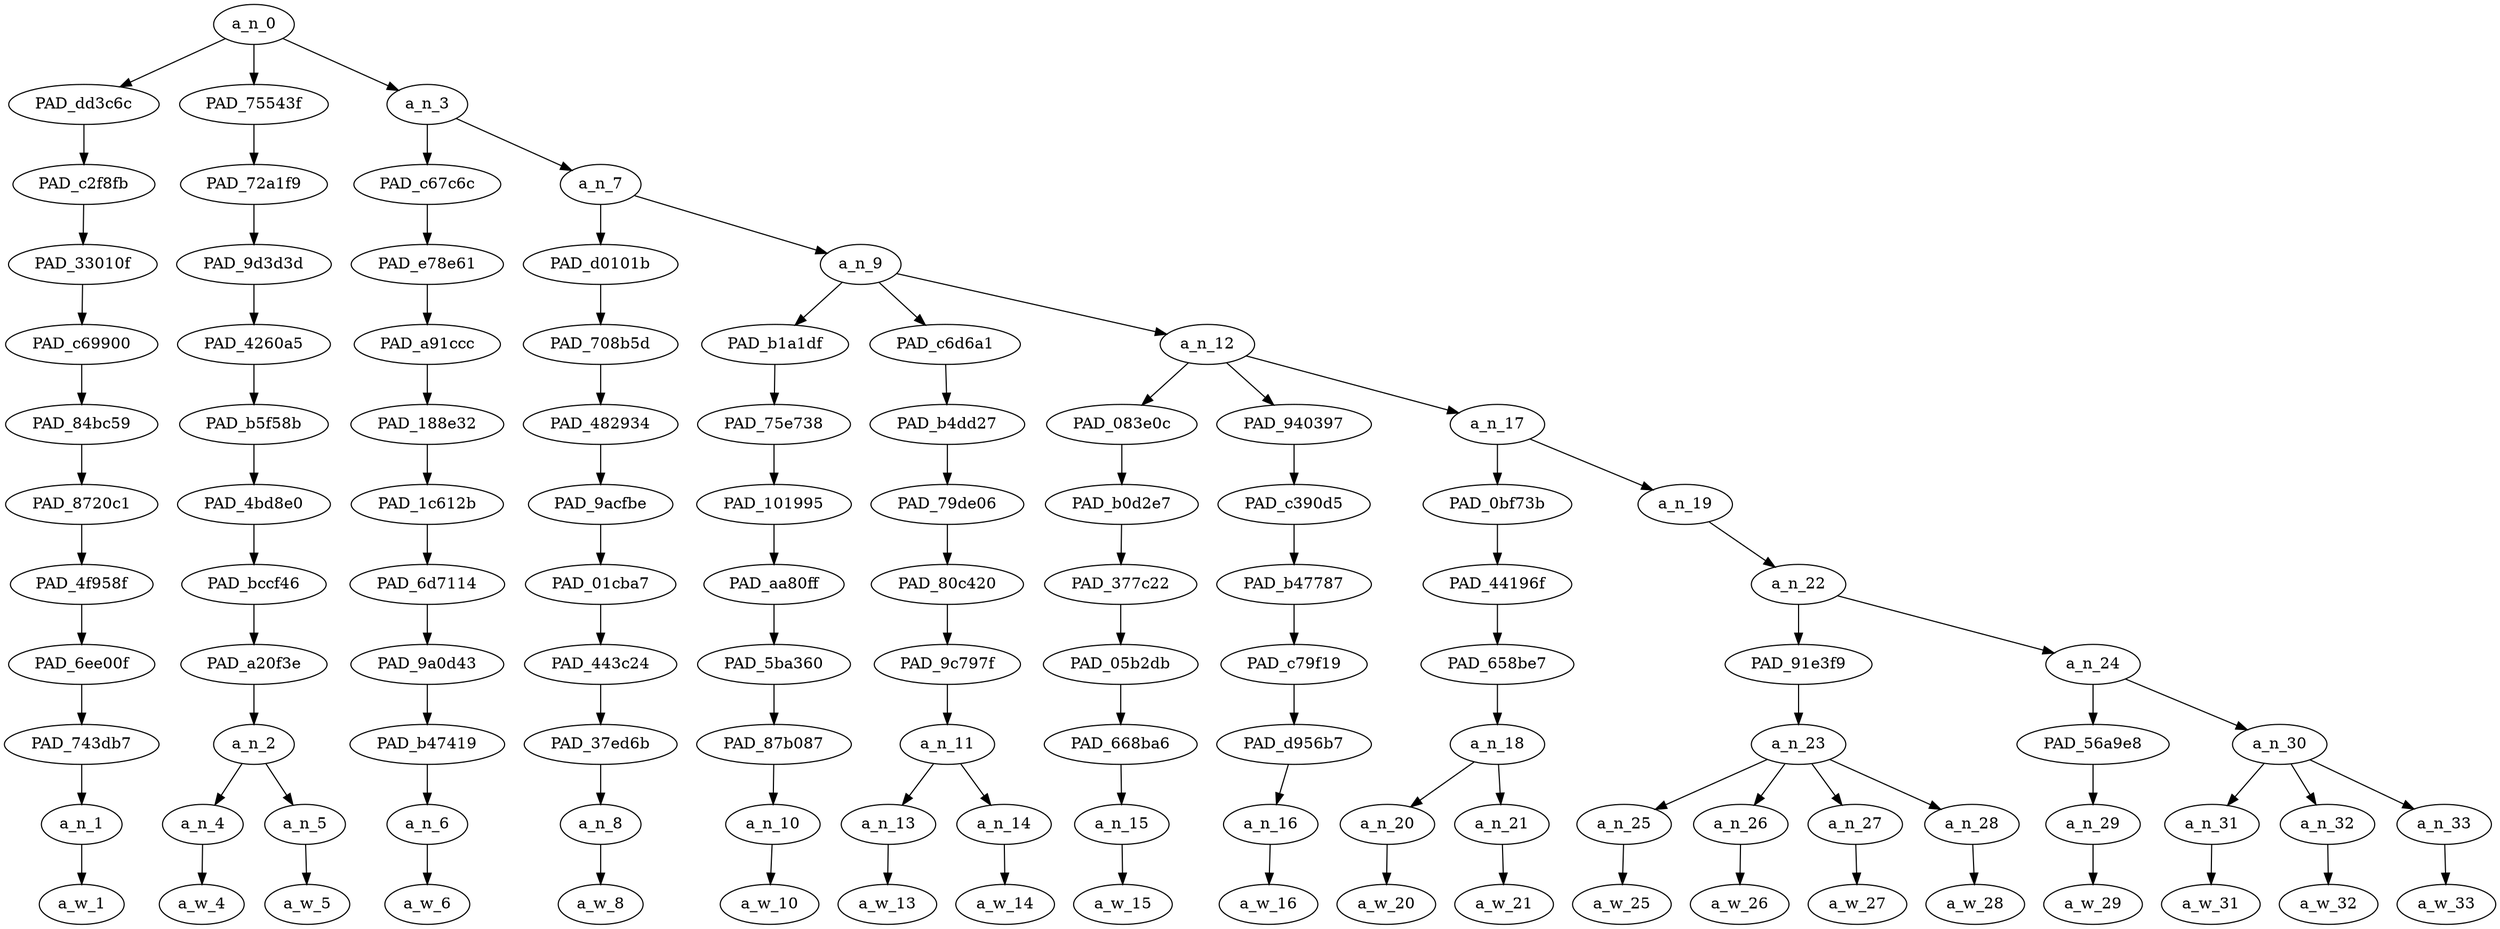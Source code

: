strict digraph "" {
	a_n_0	[div_dir=1,
		index=0,
		level=11,
		pos="1.9293981481481481,11!",
		text_span="[0, 1, 2, 3, 4, 5, 6, 7, 8, 9, 10, 11, 12, 13, 14, 15, 16, 17, 18, 19]",
		value=0.99999999];
	PAD_dd3c6c	[div_dir=1,
		index=0,
		level=10,
		pos="0.0,10!",
		text_span="[0]",
		value=0.10299410];
	a_n_0 -> PAD_dd3c6c;
	PAD_75543f	[div_dir=1,
		index=1,
		level=10,
		pos="1.5,10!",
		text_span="[1, 2]",
		value=0.15021084];
	a_n_0 -> PAD_75543f;
	a_n_3	[div_dir=1,
		index=2,
		level=10,
		pos="4.288194444444445,10!",
		text_span="[3, 4, 5, 6, 7, 8, 9, 10, 11, 12, 13, 14, 15, 16, 17, 18, 19]",
		value=0.74558385];
	a_n_0 -> a_n_3;
	PAD_c2f8fb	[div_dir=1,
		index=0,
		level=9,
		pos="0.0,9!",
		text_span="[0]",
		value=0.10299410];
	PAD_dd3c6c -> PAD_c2f8fb;
	PAD_33010f	[div_dir=1,
		index=0,
		level=8,
		pos="0.0,8!",
		text_span="[0]",
		value=0.10299410];
	PAD_c2f8fb -> PAD_33010f;
	PAD_c69900	[div_dir=1,
		index=0,
		level=7,
		pos="0.0,7!",
		text_span="[0]",
		value=0.10299410];
	PAD_33010f -> PAD_c69900;
	PAD_84bc59	[div_dir=1,
		index=0,
		level=6,
		pos="0.0,6!",
		text_span="[0]",
		value=0.10299410];
	PAD_c69900 -> PAD_84bc59;
	PAD_8720c1	[div_dir=1,
		index=0,
		level=5,
		pos="0.0,5!",
		text_span="[0]",
		value=0.10299410];
	PAD_84bc59 -> PAD_8720c1;
	PAD_4f958f	[div_dir=1,
		index=0,
		level=4,
		pos="0.0,4!",
		text_span="[0]",
		value=0.10299410];
	PAD_8720c1 -> PAD_4f958f;
	PAD_6ee00f	[div_dir=1,
		index=0,
		level=3,
		pos="0.0,3!",
		text_span="[0]",
		value=0.10299410];
	PAD_4f958f -> PAD_6ee00f;
	PAD_743db7	[div_dir=1,
		index=0,
		level=2,
		pos="0.0,2!",
		text_span="[0]",
		value=0.10299410];
	PAD_6ee00f -> PAD_743db7;
	a_n_1	[div_dir=1,
		index=0,
		level=1,
		pos="0.0,1!",
		text_span="[0]",
		value=0.10299410];
	PAD_743db7 -> a_n_1;
	a_w_1	[div_dir=0,
		index=0,
		level=0,
		pos="0,0!",
		text_span="[0]",
		value=kikes];
	a_n_1 -> a_w_1;
	PAD_72a1f9	[div_dir=1,
		index=1,
		level=9,
		pos="1.5,9!",
		text_span="[1, 2]",
		value=0.15021084];
	PAD_75543f -> PAD_72a1f9;
	PAD_9d3d3d	[div_dir=1,
		index=1,
		level=8,
		pos="1.5,8!",
		text_span="[1, 2]",
		value=0.15021084];
	PAD_72a1f9 -> PAD_9d3d3d;
	PAD_4260a5	[div_dir=1,
		index=1,
		level=7,
		pos="1.5,7!",
		text_span="[1, 2]",
		value=0.15021084];
	PAD_9d3d3d -> PAD_4260a5;
	PAD_b5f58b	[div_dir=1,
		index=1,
		level=6,
		pos="1.5,6!",
		text_span="[1, 2]",
		value=0.15021084];
	PAD_4260a5 -> PAD_b5f58b;
	PAD_4bd8e0	[div_dir=1,
		index=1,
		level=5,
		pos="1.5,5!",
		text_span="[1, 2]",
		value=0.15021084];
	PAD_b5f58b -> PAD_4bd8e0;
	PAD_bccf46	[div_dir=1,
		index=1,
		level=4,
		pos="1.5,4!",
		text_span="[1, 2]",
		value=0.15021084];
	PAD_4bd8e0 -> PAD_bccf46;
	PAD_a20f3e	[div_dir=1,
		index=1,
		level=3,
		pos="1.5,3!",
		text_span="[1, 2]",
		value=0.15021084];
	PAD_bccf46 -> PAD_a20f3e;
	a_n_2	[div_dir=1,
		index=1,
		level=2,
		pos="1.5,2!",
		text_span="[1, 2]",
		value=0.15021084];
	PAD_a20f3e -> a_n_2;
	a_n_4	[div_dir=1,
		index=1,
		level=1,
		pos="1.0,1!",
		text_span="[1]",
		value=0.04020655];
	a_n_2 -> a_n_4;
	a_n_5	[div_dir=1,
		index=2,
		level=1,
		pos="2.0,1!",
		text_span="[2]",
		value=0.10958545];
	a_n_2 -> a_n_5;
	a_w_4	[div_dir=0,
		index=1,
		level=0,
		pos="1,0!",
		text_span="[1]",
		value=like];
	a_n_4 -> a_w_4;
	a_w_5	[div_dir=0,
		index=2,
		level=0,
		pos="2,0!",
		text_span="[2]",
		value=faggots];
	a_n_5 -> a_w_5;
	PAD_c67c6c	[div_dir=1,
		index=2,
		level=9,
		pos="3.0,9!",
		text_span="[3]",
		value=0.02577428];
	a_n_3 -> PAD_c67c6c;
	a_n_7	[div_dir=1,
		index=3,
		level=9,
		pos="5.576388888888889,9!",
		text_span="[4, 5, 6, 7, 8, 9, 10, 11, 12, 13, 14, 15, 16, 17, 18, 19]",
		value=0.71882051];
	a_n_3 -> a_n_7;
	PAD_e78e61	[div_dir=1,
		index=2,
		level=8,
		pos="3.0,8!",
		text_span="[3]",
		value=0.02577428];
	PAD_c67c6c -> PAD_e78e61;
	PAD_a91ccc	[div_dir=1,
		index=2,
		level=7,
		pos="3.0,7!",
		text_span="[3]",
		value=0.02577428];
	PAD_e78e61 -> PAD_a91ccc;
	PAD_188e32	[div_dir=1,
		index=2,
		level=6,
		pos="3.0,6!",
		text_span="[3]",
		value=0.02577428];
	PAD_a91ccc -> PAD_188e32;
	PAD_1c612b	[div_dir=1,
		index=2,
		level=5,
		pos="3.0,5!",
		text_span="[3]",
		value=0.02577428];
	PAD_188e32 -> PAD_1c612b;
	PAD_6d7114	[div_dir=1,
		index=2,
		level=4,
		pos="3.0,4!",
		text_span="[3]",
		value=0.02577428];
	PAD_1c612b -> PAD_6d7114;
	PAD_9a0d43	[div_dir=1,
		index=2,
		level=3,
		pos="3.0,3!",
		text_span="[3]",
		value=0.02577428];
	PAD_6d7114 -> PAD_9a0d43;
	PAD_b47419	[div_dir=1,
		index=2,
		level=2,
		pos="3.0,2!",
		text_span="[3]",
		value=0.02577428];
	PAD_9a0d43 -> PAD_b47419;
	a_n_6	[div_dir=1,
		index=3,
		level=1,
		pos="3.0,1!",
		text_span="[3]",
		value=0.02577428];
	PAD_b47419 -> a_n_6;
	a_w_6	[div_dir=0,
		index=3,
		level=0,
		pos="3,0!",
		text_span="[3]",
		value=because];
	a_n_6 -> a_w_6;
	PAD_d0101b	[div_dir=1,
		index=3,
		level=8,
		pos="4.0,8!",
		text_span="[4]",
		value=0.02661287];
	a_n_7 -> PAD_d0101b;
	a_n_9	[div_dir=1,
		index=4,
		level=8,
		pos="7.152777777777779,8!",
		text_span="[5, 6, 7, 8, 9, 10, 11, 12, 13, 14, 15, 16, 17, 18, 19]",
		value=0.69120591];
	a_n_7 -> a_n_9;
	PAD_708b5d	[div_dir=1,
		index=3,
		level=7,
		pos="4.0,7!",
		text_span="[4]",
		value=0.02661287];
	PAD_d0101b -> PAD_708b5d;
	PAD_482934	[div_dir=1,
		index=3,
		level=6,
		pos="4.0,6!",
		text_span="[4]",
		value=0.02661287];
	PAD_708b5d -> PAD_482934;
	PAD_9acfbe	[div_dir=1,
		index=3,
		level=5,
		pos="4.0,5!",
		text_span="[4]",
		value=0.02661287];
	PAD_482934 -> PAD_9acfbe;
	PAD_01cba7	[div_dir=1,
		index=3,
		level=4,
		pos="4.0,4!",
		text_span="[4]",
		value=0.02661287];
	PAD_9acfbe -> PAD_01cba7;
	PAD_443c24	[div_dir=1,
		index=3,
		level=3,
		pos="4.0,3!",
		text_span="[4]",
		value=0.02661287];
	PAD_01cba7 -> PAD_443c24;
	PAD_37ed6b	[div_dir=1,
		index=3,
		level=2,
		pos="4.0,2!",
		text_span="[4]",
		value=0.02661287];
	PAD_443c24 -> PAD_37ed6b;
	a_n_8	[div_dir=1,
		index=4,
		level=1,
		pos="4.0,1!",
		text_span="[4]",
		value=0.02661287];
	PAD_37ed6b -> a_n_8;
	a_w_8	[div_dir=0,
		index=4,
		level=0,
		pos="4,0!",
		text_span="[4]",
		value=they];
	a_n_8 -> a_w_8;
	PAD_b1a1df	[div_dir=1,
		index=4,
		level=7,
		pos="5.0,7!",
		text_span="[5]",
		value=0.02262450];
	a_n_9 -> PAD_b1a1df;
	PAD_c6d6a1	[div_dir=1,
		index=5,
		level=7,
		pos="6.5,7!",
		text_span="[6, 7]",
		value=0.05937901];
	a_n_9 -> PAD_c6d6a1;
	a_n_12	[div_dir=1,
		index=6,
		level=7,
		pos="9.958333333333334,7!",
		text_span="[8, 9, 10, 11, 12, 13, 14, 15, 16, 17, 18, 19]",
		value=0.60824035];
	a_n_9 -> a_n_12;
	PAD_75e738	[div_dir=1,
		index=4,
		level=6,
		pos="5.0,6!",
		text_span="[5]",
		value=0.02262450];
	PAD_b1a1df -> PAD_75e738;
	PAD_101995	[div_dir=1,
		index=4,
		level=5,
		pos="5.0,5!",
		text_span="[5]",
		value=0.02262450];
	PAD_75e738 -> PAD_101995;
	PAD_aa80ff	[div_dir=1,
		index=4,
		level=4,
		pos="5.0,4!",
		text_span="[5]",
		value=0.02262450];
	PAD_101995 -> PAD_aa80ff;
	PAD_5ba360	[div_dir=1,
		index=4,
		level=3,
		pos="5.0,3!",
		text_span="[5]",
		value=0.02262450];
	PAD_aa80ff -> PAD_5ba360;
	PAD_87b087	[div_dir=1,
		index=4,
		level=2,
		pos="5.0,2!",
		text_span="[5]",
		value=0.02262450];
	PAD_5ba360 -> PAD_87b087;
	a_n_10	[div_dir=1,
		index=5,
		level=1,
		pos="5.0,1!",
		text_span="[5]",
		value=0.02262450];
	PAD_87b087 -> a_n_10;
	a_w_10	[div_dir=0,
		index=5,
		level=0,
		pos="5,0!",
		text_span="[5]",
		value=make];
	a_n_10 -> a_w_10;
	PAD_b4dd27	[div_dir=1,
		index=5,
		level=6,
		pos="6.5,6!",
		text_span="[6, 7]",
		value=0.05937901];
	PAD_c6d6a1 -> PAD_b4dd27;
	PAD_79de06	[div_dir=1,
		index=5,
		level=5,
		pos="6.5,5!",
		text_span="[6, 7]",
		value=0.05937901];
	PAD_b4dd27 -> PAD_79de06;
	PAD_80c420	[div_dir=1,
		index=5,
		level=4,
		pos="6.5,4!",
		text_span="[6, 7]",
		value=0.05937901];
	PAD_79de06 -> PAD_80c420;
	PAD_9c797f	[div_dir=1,
		index=5,
		level=3,
		pos="6.5,3!",
		text_span="[6, 7]",
		value=0.05937901];
	PAD_80c420 -> PAD_9c797f;
	a_n_11	[div_dir=1,
		index=5,
		level=2,
		pos="6.5,2!",
		text_span="[6, 7]",
		value=0.05937901];
	PAD_9c797f -> a_n_11;
	a_n_13	[div_dir=1,
		index=6,
		level=1,
		pos="6.0,1!",
		text_span="[6]",
		value=0.02551737];
	a_n_11 -> a_n_13;
	a_n_14	[div_dir=1,
		index=7,
		level=1,
		pos="7.0,1!",
		text_span="[7]",
		value=0.03366601];
	a_n_11 -> a_n_14;
	a_w_13	[div_dir=0,
		index=6,
		level=0,
		pos="6,0!",
		text_span="[6]",
		value=good];
	a_n_13 -> a_w_13;
	a_w_14	[div_dir=0,
		index=7,
		level=0,
		pos="7,0!",
		text_span="[7]",
		value=pets];
	a_n_14 -> a_w_14;
	PAD_083e0c	[div_dir=1,
		index=6,
		level=6,
		pos="8.0,6!",
		text_span="[8]",
		value=0.02256059];
	a_n_12 -> PAD_083e0c;
	PAD_940397	[div_dir=1,
		index=7,
		level=6,
		pos="9.0,6!",
		text_span="[9]",
		value=0.02333716];
	a_n_12 -> PAD_940397;
	a_n_17	[div_dir=1,
		index=8,
		level=6,
		pos="12.875,6!",
		text_span="[10, 11, 12, 13, 14, 15, 16, 17, 18, 19]",
		value=0.56139601];
	a_n_12 -> a_n_17;
	PAD_b0d2e7	[div_dir=1,
		index=6,
		level=5,
		pos="8.0,5!",
		text_span="[8]",
		value=0.02256059];
	PAD_083e0c -> PAD_b0d2e7;
	PAD_377c22	[div_dir=1,
		index=6,
		level=4,
		pos="8.0,4!",
		text_span="[8]",
		value=0.02256059];
	PAD_b0d2e7 -> PAD_377c22;
	PAD_05b2db	[div_dir=1,
		index=6,
		level=3,
		pos="8.0,3!",
		text_span="[8]",
		value=0.02256059];
	PAD_377c22 -> PAD_05b2db;
	PAD_668ba6	[div_dir=1,
		index=6,
		level=2,
		pos="8.0,2!",
		text_span="[8]",
		value=0.02256059];
	PAD_05b2db -> PAD_668ba6;
	a_n_15	[div_dir=1,
		index=8,
		level=1,
		pos="8.0,1!",
		text_span="[8]",
		value=0.02256059];
	PAD_668ba6 -> a_n_15;
	a_w_15	[div_dir=0,
		index=8,
		level=0,
		pos="8,0!",
		text_span="[8]",
		value=just];
	a_n_15 -> a_w_15;
	PAD_c390d5	[div_dir=1,
		index=7,
		level=5,
		pos="9.0,5!",
		text_span="[9]",
		value=0.02333716];
	PAD_940397 -> PAD_c390d5;
	PAD_b47787	[div_dir=1,
		index=7,
		level=4,
		pos="9.0,4!",
		text_span="[9]",
		value=0.02333716];
	PAD_c390d5 -> PAD_b47787;
	PAD_c79f19	[div_dir=1,
		index=7,
		level=3,
		pos="9.0,3!",
		text_span="[9]",
		value=0.02333716];
	PAD_b47787 -> PAD_c79f19;
	PAD_d956b7	[div_dir=1,
		index=7,
		level=2,
		pos="9.0,2!",
		text_span="[9]",
		value=0.02333716];
	PAD_c79f19 -> PAD_d956b7;
	a_n_16	[div_dir=1,
		index=9,
		level=1,
		pos="9.0,1!",
		text_span="[9]",
		value=0.02333716];
	PAD_d956b7 -> a_n_16;
	a_w_16	[div_dir=0,
		index=9,
		level=0,
		pos="9,0!",
		text_span="[9]",
		value=like1];
	a_n_16 -> a_w_16;
	PAD_0bf73b	[div_dir=1,
		index=8,
		level=5,
		pos="10.5,5!",
		text_span="[10, 11]",
		value=0.11831231];
	a_n_17 -> PAD_0bf73b;
	a_n_19	[div_dir=1,
		index=9,
		level=5,
		pos="15.25,5!",
		text_span="[12, 13, 14, 15, 16, 17, 18, 19]",
		value=0.44210104];
	a_n_17 -> a_n_19;
	PAD_44196f	[div_dir=1,
		index=8,
		level=4,
		pos="10.5,4!",
		text_span="[10, 11]",
		value=0.11831231];
	PAD_0bf73b -> PAD_44196f;
	PAD_658be7	[div_dir=1,
		index=8,
		level=3,
		pos="10.5,3!",
		text_span="[10, 11]",
		value=0.11831231];
	PAD_44196f -> PAD_658be7;
	a_n_18	[div_dir=1,
		index=8,
		level=2,
		pos="10.5,2!",
		text_span="[10, 11]",
		value=0.11831231];
	PAD_658be7 -> a_n_18;
	a_n_20	[div_dir=1,
		index=10,
		level=1,
		pos="10.0,1!",
		text_span="[10]",
		value=0.02758143];
	a_n_18 -> a_n_20;
	a_n_21	[div_dir=1,
		index=11,
		level=1,
		pos="11.0,1!",
		text_span="[11]",
		value=0.09018865];
	a_n_18 -> a_n_21;
	a_w_20	[div_dir=0,
		index=10,
		level=0,
		pos="10,0!",
		text_span="[10]",
		value=the];
	a_n_20 -> a_w_20;
	a_w_21	[div_dir=0,
		index=11,
		level=0,
		pos="11,0!",
		text_span="[11]",
		value=nigger];
	a_n_21 -> a_w_21;
	a_n_22	[div_dir=1,
		index=9,
		level=4,
		pos="15.25,4!",
		text_span="[12, 13, 14, 15, 16, 17, 18, 19]",
		value=0.44127227];
	a_n_19 -> a_n_22;
	PAD_91e3f9	[div_dir=1,
		index=9,
		level=3,
		pos="13.5,3!",
		text_span="[12, 13, 14, 15]",
		value=0.20920165];
	a_n_22 -> PAD_91e3f9;
	a_n_24	[div_dir=1,
		index=10,
		level=3,
		pos="17.0,3!",
		text_span="[16, 17, 18, 19]",
		value=0.23124186];
	a_n_22 -> a_n_24;
	a_n_23	[div_dir=1,
		index=9,
		level=2,
		pos="13.5,2!",
		text_span="[12, 13, 14, 15]",
		value=0.20920165];
	PAD_91e3f9 -> a_n_23;
	a_n_25	[div_dir=1,
		index=12,
		level=1,
		pos="12.0,1!",
		text_span="[12]",
		value=0.02934935];
	a_n_23 -> a_n_25;
	a_n_26	[div_dir=1,
		index=13,
		level=1,
		pos="13.0,1!",
		text_span="[13]",
		value=0.03317864];
	a_n_23 -> a_n_26;
	a_n_27	[div_dir=1,
		index=14,
		level=1,
		pos="14.0,1!",
		text_span="[14]",
		value=0.10688674];
	a_n_23 -> a_n_27;
	a_n_28	[div_dir=1,
		index=15,
		level=1,
		pos="15.0,1!",
		text_span="[15]",
		value=0.03906075];
	a_n_23 -> a_n_28;
	a_w_25	[div_dir=0,
		index=12,
		level=0,
		pos="12,0!",
		text_span="[12]",
		value=the1];
	a_n_25 -> a_w_25;
	a_w_26	[div_dir=0,
		index=13,
		level=0,
		pos="13,0!",
		text_span="[13]",
		value=best];
	a_n_26 -> a_w_26;
	a_w_27	[div_dir=0,
		index=14,
		level=0,
		pos="14,0!",
		text_span="[14]",
		value=kike];
	a_n_27 -> a_w_27;
	a_w_28	[div_dir=0,
		index=15,
		level=0,
		pos="15,0!",
		text_span="[15]",
		value=pet];
	a_n_28 -> a_w_28;
	PAD_56a9e8	[div_dir=1,
		index=10,
		level=2,
		pos="16.0,2!",
		text_span="[16]",
		value=0.02736902];
	a_n_24 -> PAD_56a9e8;
	a_n_30	[div_dir=1,
		index=11,
		level=2,
		pos="18.0,2!",
		text_span="[17, 18, 19]",
		value=0.20340484];
	a_n_24 -> a_n_30;
	a_n_29	[div_dir=1,
		index=16,
		level=1,
		pos="16.0,1!",
		text_span="[16]",
		value=0.02736902];
	PAD_56a9e8 -> a_n_29;
	a_w_29	[div_dir=0,
		index=16,
		level=0,
		pos="16,0!",
		text_span="[16]",
		value=is];
	a_n_29 -> a_w_29;
	a_n_31	[div_dir=1,
		index=17,
		level=1,
		pos="17.0,1!",
		text_span="[17]",
		value=0.02912311];
	a_n_30 -> a_n_31;
	a_n_32	[div_dir=1,
		index=18,
		level=1,
		pos="18.0,1!",
		text_span="[18]",
		value=0.07596874];
	a_n_30 -> a_n_32;
	a_n_33	[div_dir=1,
		index=19,
		level=1,
		pos="19.0,1!",
		text_span="[19]",
		value=0.09784842];
	a_n_30 -> a_n_33;
	a_w_31	[div_dir=0,
		index=17,
		level=0,
		pos="17,0!",
		text_span="[17]",
		value=a];
	a_n_31 -> a_w_31;
	a_w_32	[div_dir=0,
		index=18,
		level=0,
		pos="18,0!",
		text_span="[18]",
		value=nigger1];
	a_n_32 -> a_w_32;
	a_w_33	[div_dir=0,
		index=19,
		level=0,
		pos="19,0!",
		text_span="[19]",
		value=faggot];
	a_n_33 -> a_w_33;
}

